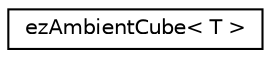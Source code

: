 digraph "Graphical Class Hierarchy"
{
 // LATEX_PDF_SIZE
  edge [fontname="Helvetica",fontsize="10",labelfontname="Helvetica",labelfontsize="10"];
  node [fontname="Helvetica",fontsize="10",shape=record];
  rankdir="LR";
  Node0 [label="ezAmbientCube\< T \>",height=0.2,width=0.4,color="black", fillcolor="white", style="filled",URL="$d3/d4d/structez_ambient_cube.htm",tooltip=" "];
}

